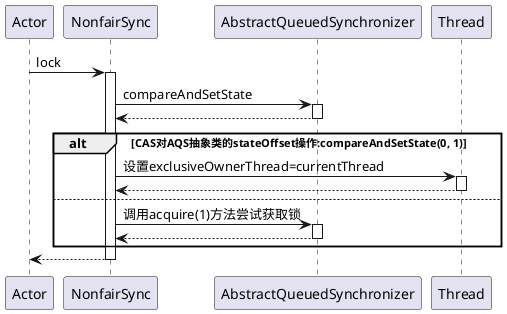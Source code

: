 @startuml
participant Actor
Actor -> NonfairSync : lock
activate NonfairSync
NonfairSync -> AbstractQueuedSynchronizer : compareAndSetState
activate AbstractQueuedSynchronizer
AbstractQueuedSynchronizer --> NonfairSync
deactivate AbstractQueuedSynchronizer
alt CAS对AQS抽象类的stateOffset操作:compareAndSetState(0, 1)
NonfairSync -> Thread : 设置exclusiveOwnerThread=currentThread
activate Thread
Thread --> NonfairSync
deactivate Thread
else 
NonfairSync -> AbstractQueuedSynchronizer : 调用acquire(1)方法尝试获取锁
activate AbstractQueuedSynchronizer
AbstractQueuedSynchronizer --> NonfairSync
deactivate AbstractQueuedSynchronizer
end
return
@enduml